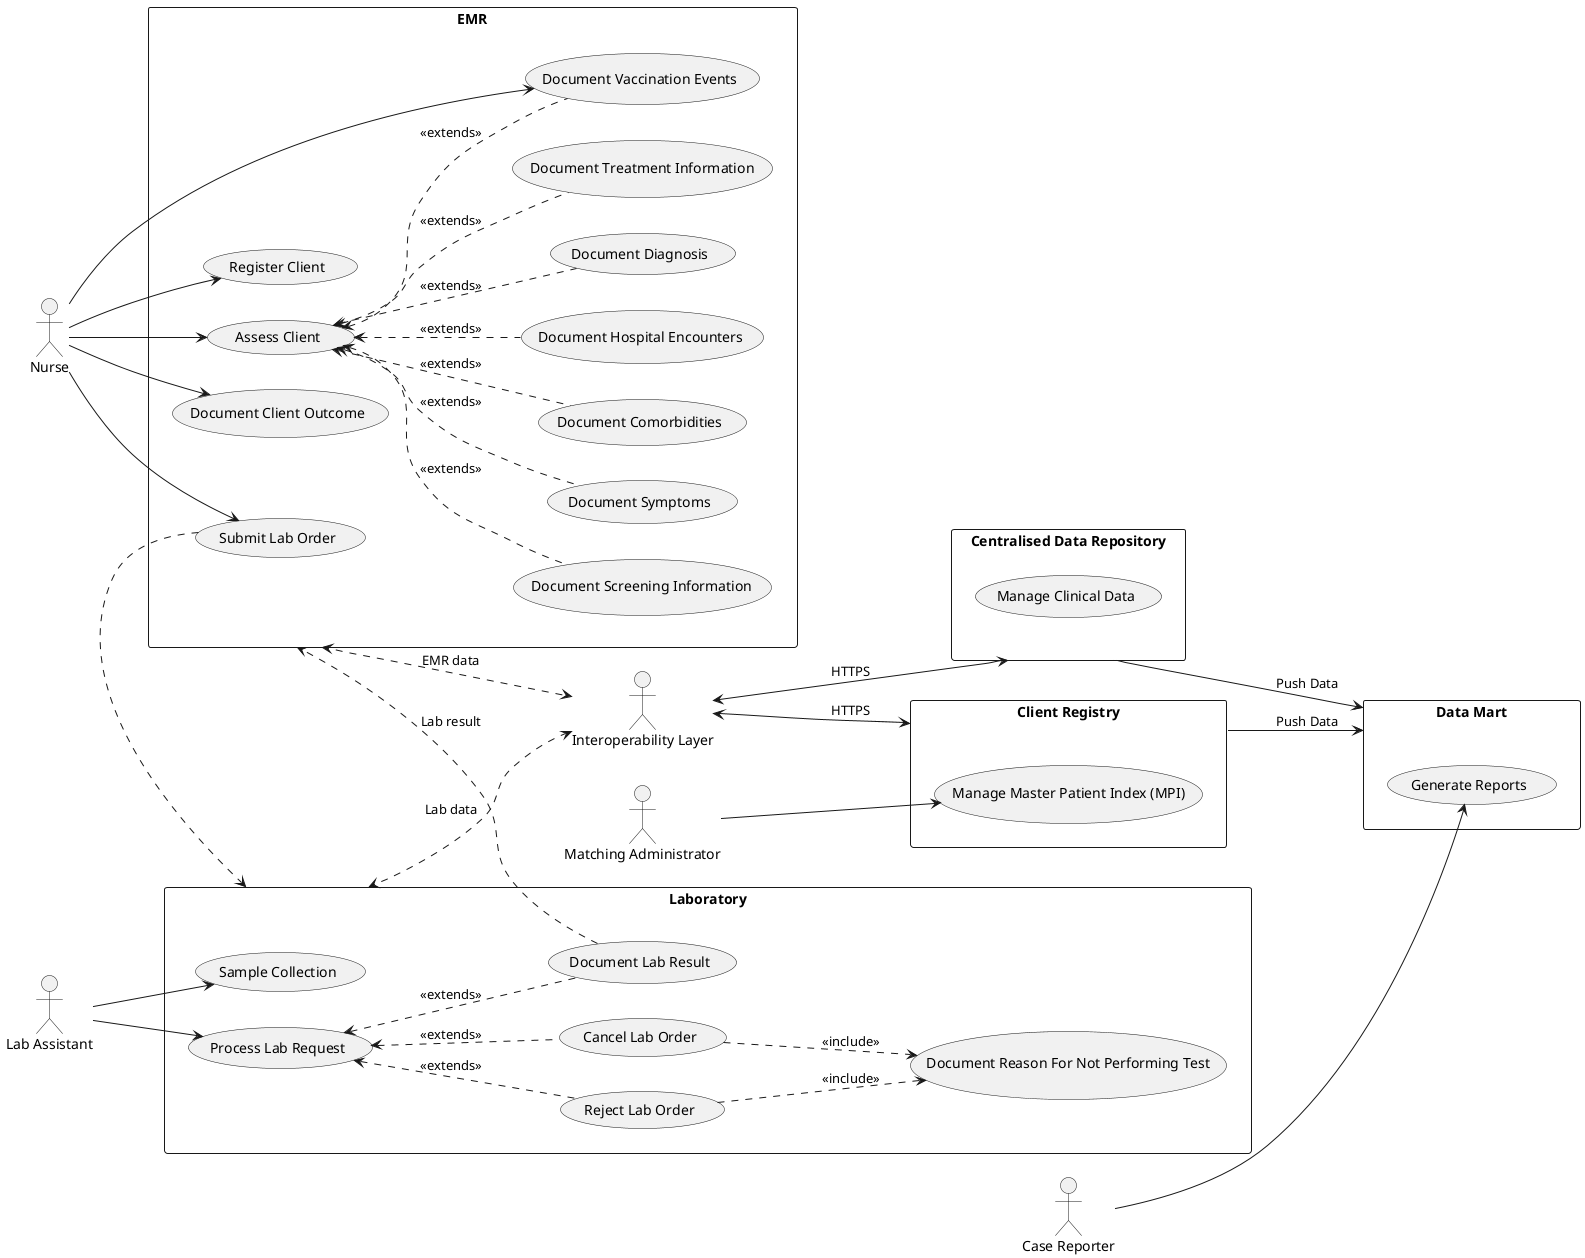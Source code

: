 @startuml UseCaseDiagram
left to right direction
actor "Nurse" as nurse
rectangle EMR {
  usecase "Register Client" as UC1
  usecase "Assess Client" as UC2
  usecase "Document Screening Information" as UC3
  usecase "Document Symptoms" as UC4
  usecase "Document Comorbidities" as UC5
  usecase "Document Hospital Encounters" as UC6
  usecase "Document Diagnosis" as UC8
  usecase "Document Treatment Information" as UC9
  usecase "Document Client Outcome" as UC10
  usecase "Submit Lab Order" as UC11
  usecase "Document Vaccination Events" as UC12
  
}

nurse --> UC1
nurse --> UC2
nurse --> UC10
nurse --> UC11
nurse --> UC12

(UC2) <.. (UC3) : "<<extends>>"
(UC2) <.. (UC4) : "<<extends>>"
(UC2) <.. (UC5) : "<<extends>>"
(UC2) <.. (UC6) : "<<extends>>"
(UC2) <.. (UC12) : "<<extends>>"
(UC2) <.. (UC8) : "<<extends>>"
(UC2) <.. (UC9) : "<<extends>>"

actor "Lab Assistant" as labAssistant
rectangle Laboratory {
  usecase "Sample Collection" as UC14
  usecase "Process Lab Request" as UC15
  usecase "Document Lab Result" as UC16
  usecase "Reject Lab Order" as UC17
  usecase "Cancel Lab Order" as UC18
  usecase "Document Reason For Not Performing Test" as UC19
}

labAssistant --> UC14
labAssistant --> UC15


(UC15) <.. (UC16) : "<<extends>>"
(UC15) <.. (UC17) : "<<extends>>"
(UC15) <.. (UC18) : "<<extends>>"

(UC18) ..> (UC19) : "<<include>>"
(UC17) ..> (UC19) : "<<include>>"

(UC11) ..> Laboratory

(UC16) ..> EMR : "Lab result"

actor "Interoperability Layer" as iol
rectangle "Centralised Data Repository" as cdr {
  usecase "Manage Clinical Data" as UC20
}

iol <--> cdr : "HTTPS"

EMR <..> iol : "EMR data"
Laboratory <..> iol : "Lab data"


actor "Matching Administrator" as macthingAdmin
rectangle "Client Registry" as cr {
  usecase "Manage Master Patient Index (MPI)" as UC21
}

macthingAdmin --> UC21

iol <--> cr : "HTTPS"

actor "Case Reporter" as caseReporter
rectangle "Data Mart" as dm {
  usecase "Generate Reports" as UC22
}

caseReporter --> UC22

cdr --> dm : "Push Data"
cr --> dm : "Push Data"

@enduml
